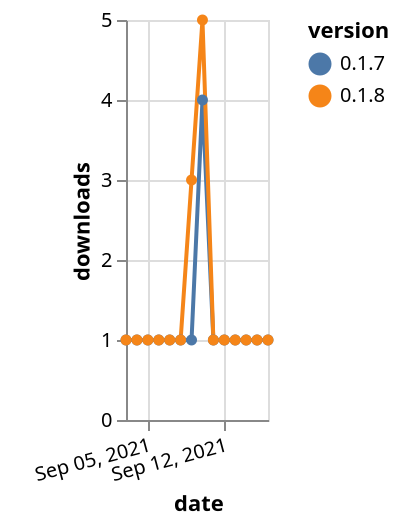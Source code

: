 {"$schema": "https://vega.github.io/schema/vega-lite/v5.json", "description": "A simple bar chart with embedded data.", "data": {"values": [{"date": "2021-09-03", "total": 323, "delta": 1, "version": "0.1.7"}, {"date": "2021-09-04", "total": 324, "delta": 1, "version": "0.1.7"}, {"date": "2021-09-05", "total": 325, "delta": 1, "version": "0.1.7"}, {"date": "2021-09-06", "total": 326, "delta": 1, "version": "0.1.7"}, {"date": "2021-09-07", "total": 327, "delta": 1, "version": "0.1.7"}, {"date": "2021-09-08", "total": 328, "delta": 1, "version": "0.1.7"}, {"date": "2021-09-09", "total": 329, "delta": 1, "version": "0.1.7"}, {"date": "2021-09-10", "total": 333, "delta": 4, "version": "0.1.7"}, {"date": "2021-09-11", "total": 334, "delta": 1, "version": "0.1.7"}, {"date": "2021-09-12", "total": 335, "delta": 1, "version": "0.1.7"}, {"date": "2021-09-13", "total": 336, "delta": 1, "version": "0.1.7"}, {"date": "2021-09-14", "total": 337, "delta": 1, "version": "0.1.7"}, {"date": "2021-09-15", "total": 338, "delta": 1, "version": "0.1.7"}, {"date": "2021-09-16", "total": 339, "delta": 1, "version": "0.1.7"}, {"date": "2021-09-03", "total": 326, "delta": 1, "version": "0.1.8"}, {"date": "2021-09-04", "total": 327, "delta": 1, "version": "0.1.8"}, {"date": "2021-09-05", "total": 328, "delta": 1, "version": "0.1.8"}, {"date": "2021-09-06", "total": 329, "delta": 1, "version": "0.1.8"}, {"date": "2021-09-07", "total": 330, "delta": 1, "version": "0.1.8"}, {"date": "2021-09-08", "total": 331, "delta": 1, "version": "0.1.8"}, {"date": "2021-09-09", "total": 334, "delta": 3, "version": "0.1.8"}, {"date": "2021-09-10", "total": 339, "delta": 5, "version": "0.1.8"}, {"date": "2021-09-11", "total": 340, "delta": 1, "version": "0.1.8"}, {"date": "2021-09-12", "total": 341, "delta": 1, "version": "0.1.8"}, {"date": "2021-09-13", "total": 342, "delta": 1, "version": "0.1.8"}, {"date": "2021-09-14", "total": 343, "delta": 1, "version": "0.1.8"}, {"date": "2021-09-15", "total": 344, "delta": 1, "version": "0.1.8"}, {"date": "2021-09-16", "total": 345, "delta": 1, "version": "0.1.8"}]}, "width": "container", "mark": {"type": "line", "point": {"filled": true}}, "encoding": {"x": {"field": "date", "type": "temporal", "timeUnit": "yearmonthdate", "title": "date", "axis": {"labelAngle": -15}}, "y": {"field": "delta", "type": "quantitative", "title": "downloads"}, "color": {"field": "version", "type": "nominal"}, "tooltip": {"field": "delta"}}}